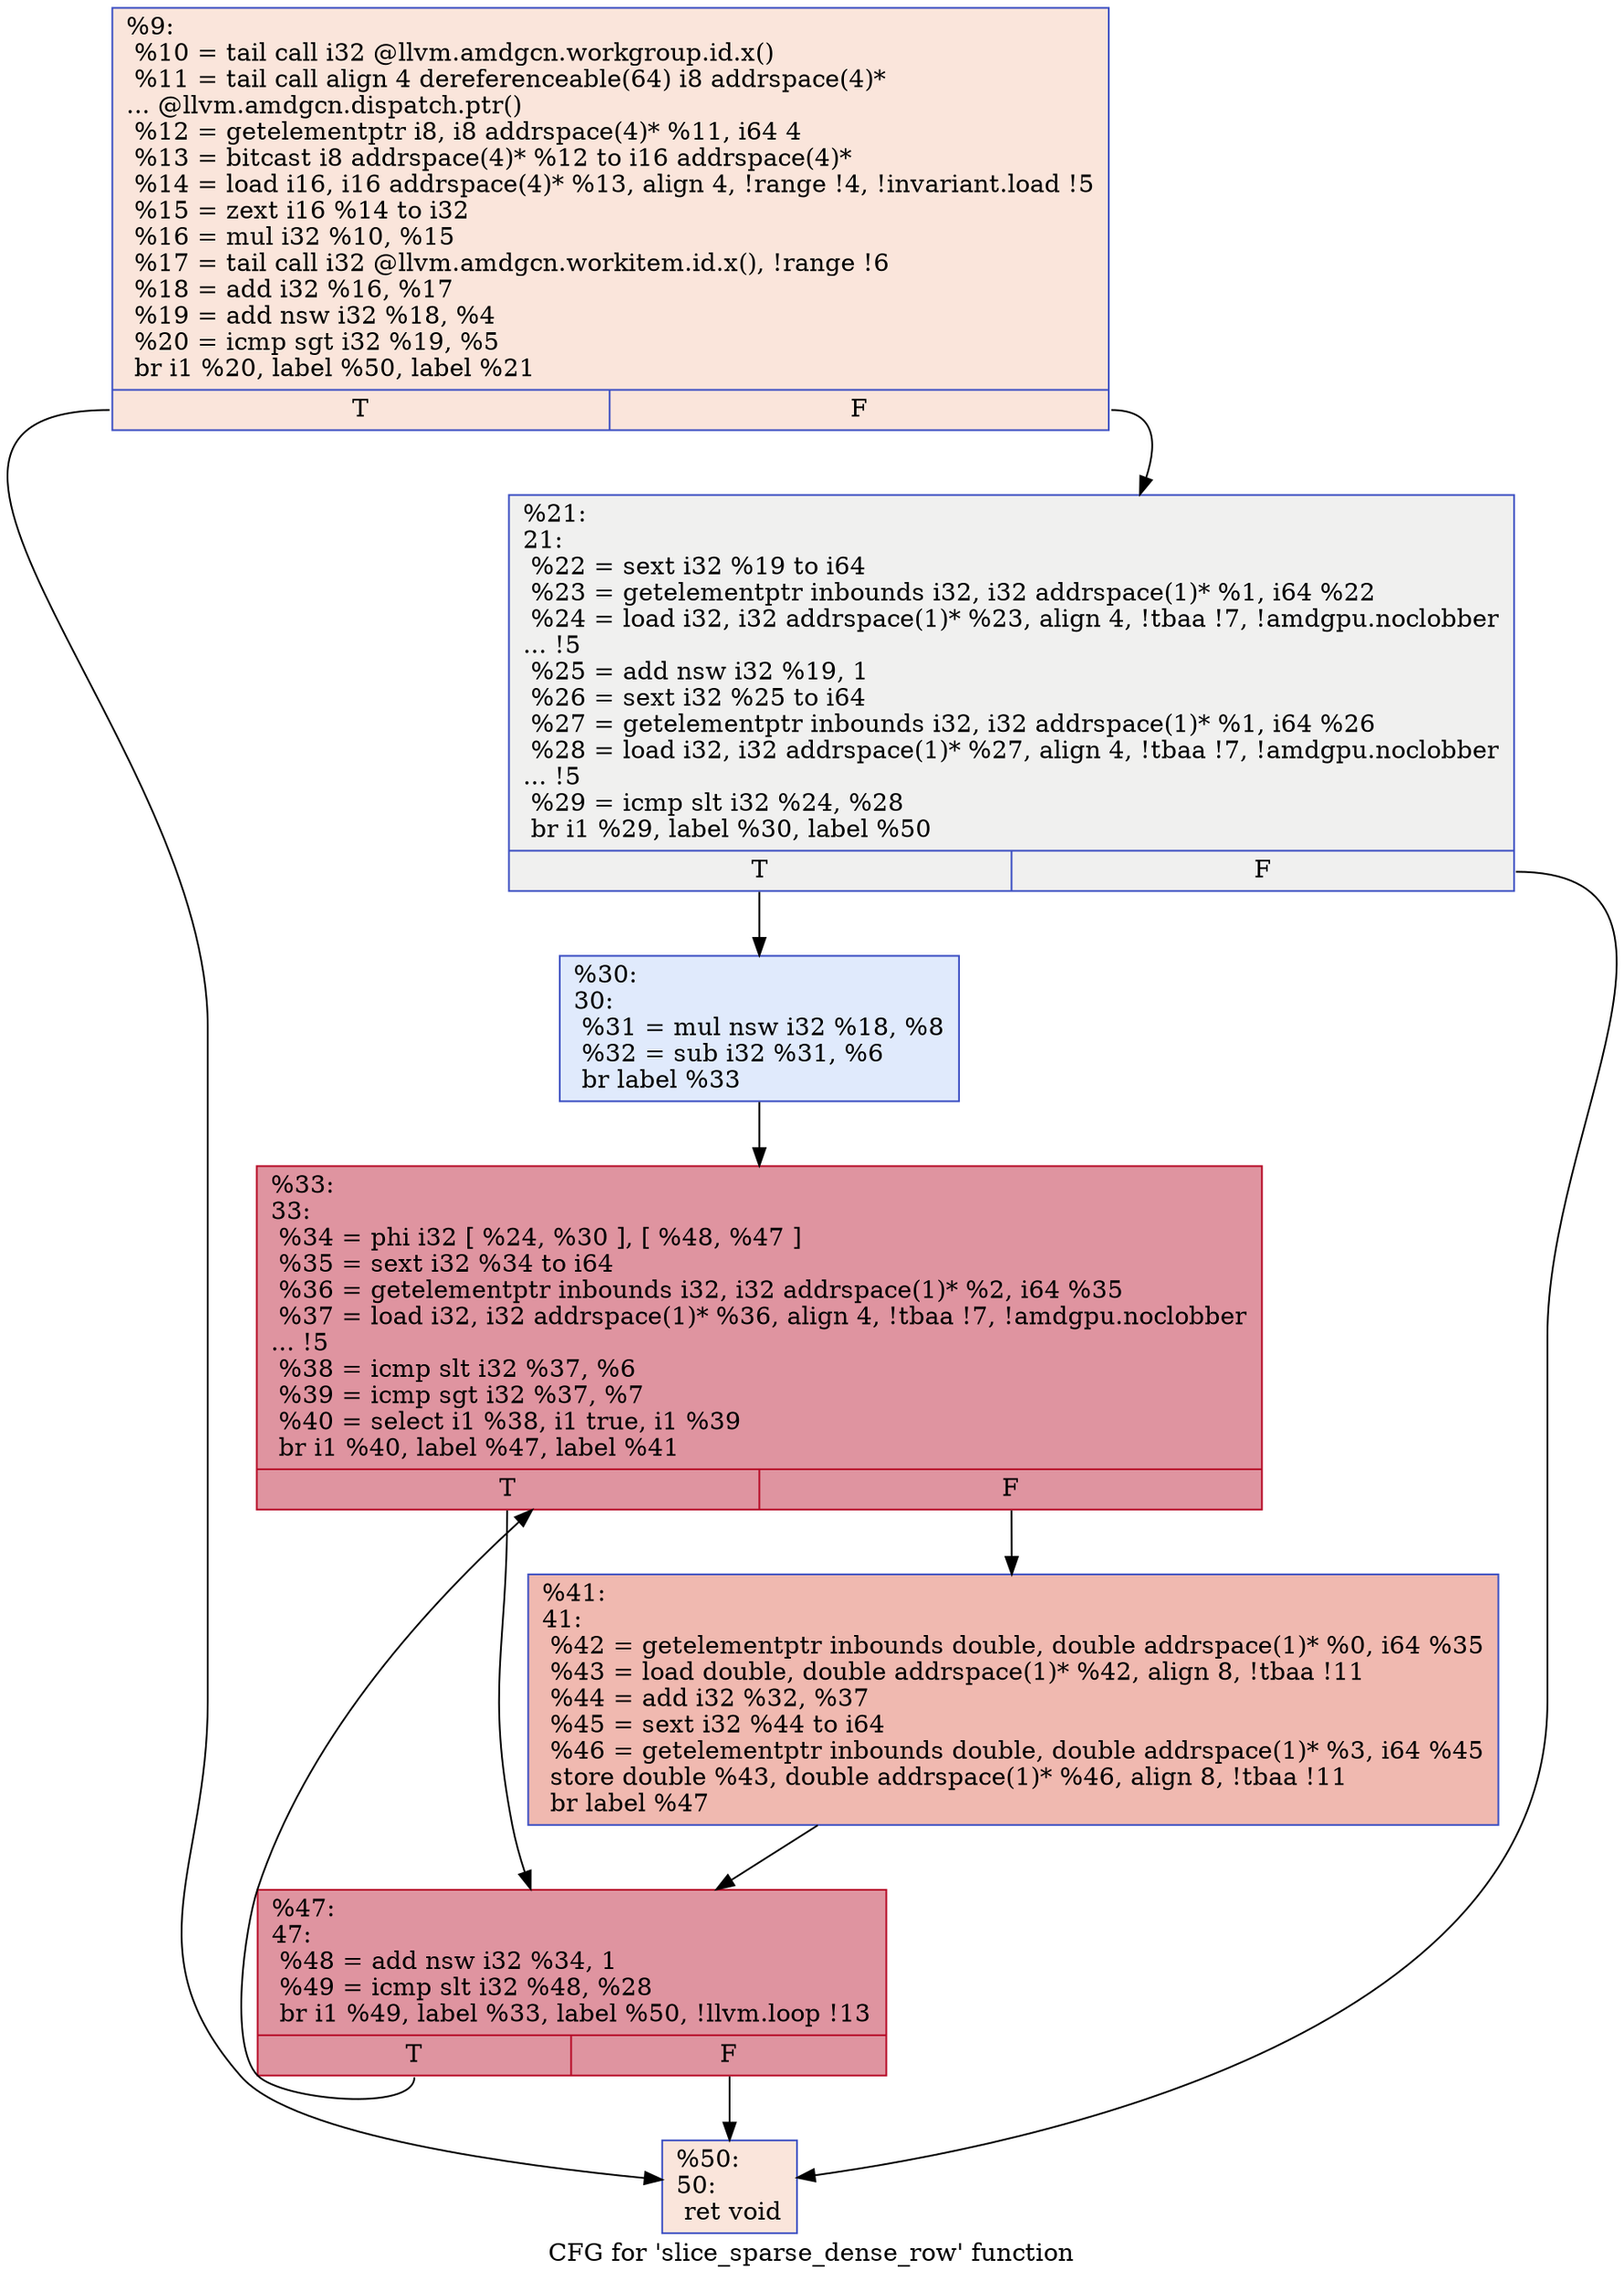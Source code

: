 digraph "CFG for 'slice_sparse_dense_row' function" {
	label="CFG for 'slice_sparse_dense_row' function";

	Node0x538ebb0 [shape=record,color="#3d50c3ff", style=filled, fillcolor="#f4c5ad70",label="{%9:\l  %10 = tail call i32 @llvm.amdgcn.workgroup.id.x()\l  %11 = tail call align 4 dereferenceable(64) i8 addrspace(4)*\l... @llvm.amdgcn.dispatch.ptr()\l  %12 = getelementptr i8, i8 addrspace(4)* %11, i64 4\l  %13 = bitcast i8 addrspace(4)* %12 to i16 addrspace(4)*\l  %14 = load i16, i16 addrspace(4)* %13, align 4, !range !4, !invariant.load !5\l  %15 = zext i16 %14 to i32\l  %16 = mul i32 %10, %15\l  %17 = tail call i32 @llvm.amdgcn.workitem.id.x(), !range !6\l  %18 = add i32 %16, %17\l  %19 = add nsw i32 %18, %4\l  %20 = icmp sgt i32 %19, %5\l  br i1 %20, label %50, label %21\l|{<s0>T|<s1>F}}"];
	Node0x538ebb0:s0 -> Node0x53916d0;
	Node0x538ebb0:s1 -> Node0x5391760;
	Node0x5391760 [shape=record,color="#3d50c3ff", style=filled, fillcolor="#dedcdb70",label="{%21:\l21:                                               \l  %22 = sext i32 %19 to i64\l  %23 = getelementptr inbounds i32, i32 addrspace(1)* %1, i64 %22\l  %24 = load i32, i32 addrspace(1)* %23, align 4, !tbaa !7, !amdgpu.noclobber\l... !5\l  %25 = add nsw i32 %19, 1\l  %26 = sext i32 %25 to i64\l  %27 = getelementptr inbounds i32, i32 addrspace(1)* %1, i64 %26\l  %28 = load i32, i32 addrspace(1)* %27, align 4, !tbaa !7, !amdgpu.noclobber\l... !5\l  %29 = icmp slt i32 %24, %28\l  br i1 %29, label %30, label %50\l|{<s0>T|<s1>F}}"];
	Node0x5391760:s0 -> Node0x5392aa0;
	Node0x5391760:s1 -> Node0x53916d0;
	Node0x5392aa0 [shape=record,color="#3d50c3ff", style=filled, fillcolor="#b9d0f970",label="{%30:\l30:                                               \l  %31 = mul nsw i32 %18, %8\l  %32 = sub i32 %31, %6\l  br label %33\l}"];
	Node0x5392aa0 -> Node0x5391140;
	Node0x5391140 [shape=record,color="#b70d28ff", style=filled, fillcolor="#b70d2870",label="{%33:\l33:                                               \l  %34 = phi i32 [ %24, %30 ], [ %48, %47 ]\l  %35 = sext i32 %34 to i64\l  %36 = getelementptr inbounds i32, i32 addrspace(1)* %2, i64 %35\l  %37 = load i32, i32 addrspace(1)* %36, align 4, !tbaa !7, !amdgpu.noclobber\l... !5\l  %38 = icmp slt i32 %37, %6\l  %39 = icmp sgt i32 %37, %7\l  %40 = select i1 %38, i1 true, i1 %39\l  br i1 %40, label %47, label %41\l|{<s0>T|<s1>F}}"];
	Node0x5391140:s0 -> Node0x5392f10;
	Node0x5391140:s1 -> Node0x5393410;
	Node0x5393410 [shape=record,color="#3d50c3ff", style=filled, fillcolor="#de614d70",label="{%41:\l41:                                               \l  %42 = getelementptr inbounds double, double addrspace(1)* %0, i64 %35\l  %43 = load double, double addrspace(1)* %42, align 8, !tbaa !11\l  %44 = add i32 %32, %37\l  %45 = sext i32 %44 to i64\l  %46 = getelementptr inbounds double, double addrspace(1)* %3, i64 %45\l  store double %43, double addrspace(1)* %46, align 8, !tbaa !11\l  br label %47\l}"];
	Node0x5393410 -> Node0x5392f10;
	Node0x5392f10 [shape=record,color="#b70d28ff", style=filled, fillcolor="#b70d2870",label="{%47:\l47:                                               \l  %48 = add nsw i32 %34, 1\l  %49 = icmp slt i32 %48, %28\l  br i1 %49, label %33, label %50, !llvm.loop !13\l|{<s0>T|<s1>F}}"];
	Node0x5392f10:s0 -> Node0x5391140;
	Node0x5392f10:s1 -> Node0x53916d0;
	Node0x53916d0 [shape=record,color="#3d50c3ff", style=filled, fillcolor="#f4c5ad70",label="{%50:\l50:                                               \l  ret void\l}"];
}
